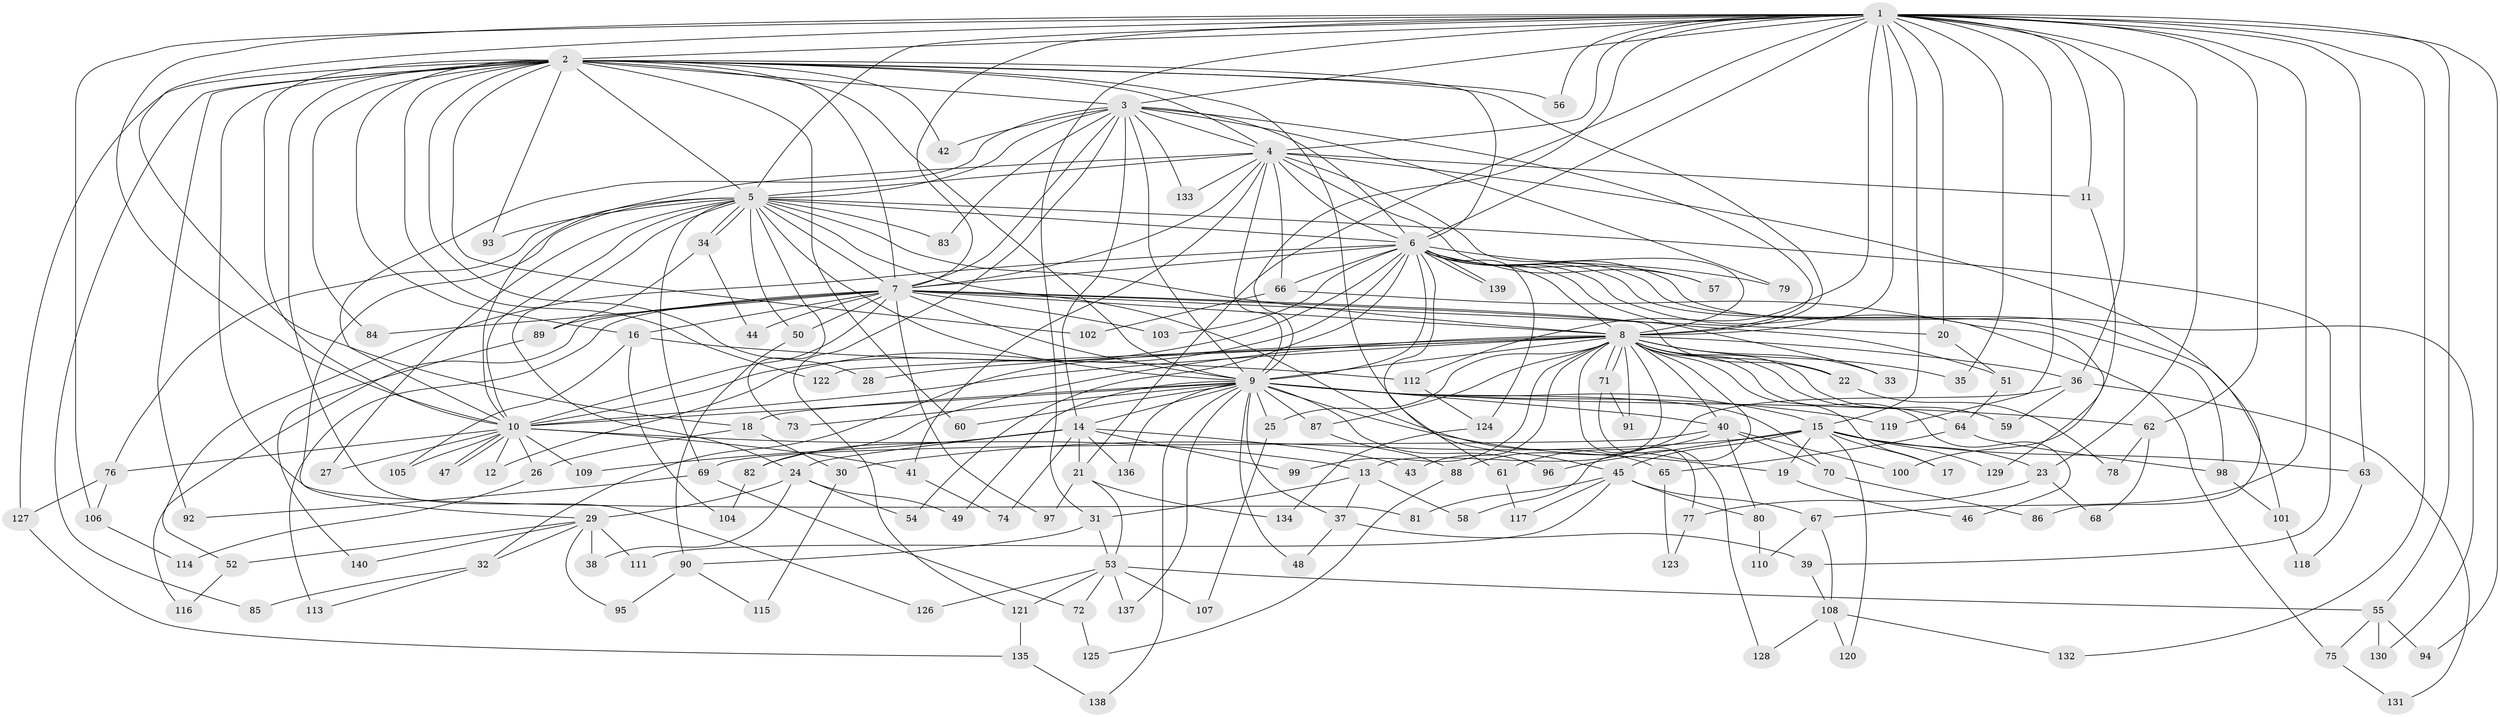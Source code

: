 // Generated by graph-tools (version 1.1) at 2025/34/03/09/25 02:34:57]
// undirected, 140 vertices, 305 edges
graph export_dot {
graph [start="1"]
  node [color=gray90,style=filled];
  1;
  2;
  3;
  4;
  5;
  6;
  7;
  8;
  9;
  10;
  11;
  12;
  13;
  14;
  15;
  16;
  17;
  18;
  19;
  20;
  21;
  22;
  23;
  24;
  25;
  26;
  27;
  28;
  29;
  30;
  31;
  32;
  33;
  34;
  35;
  36;
  37;
  38;
  39;
  40;
  41;
  42;
  43;
  44;
  45;
  46;
  47;
  48;
  49;
  50;
  51;
  52;
  53;
  54;
  55;
  56;
  57;
  58;
  59;
  60;
  61;
  62;
  63;
  64;
  65;
  66;
  67;
  68;
  69;
  70;
  71;
  72;
  73;
  74;
  75;
  76;
  77;
  78;
  79;
  80;
  81;
  82;
  83;
  84;
  85;
  86;
  87;
  88;
  89;
  90;
  91;
  92;
  93;
  94;
  95;
  96;
  97;
  98;
  99;
  100;
  101;
  102;
  103;
  104;
  105;
  106;
  107;
  108;
  109;
  110;
  111;
  112;
  113;
  114;
  115;
  116;
  117;
  118;
  119;
  120;
  121;
  122;
  123;
  124;
  125;
  126;
  127;
  128;
  129;
  130;
  131;
  132;
  133;
  134;
  135;
  136;
  137;
  138;
  139;
  140;
  1 -- 2;
  1 -- 3;
  1 -- 4;
  1 -- 5;
  1 -- 6;
  1 -- 7;
  1 -- 8;
  1 -- 9;
  1 -- 10;
  1 -- 11;
  1 -- 15;
  1 -- 18;
  1 -- 20;
  1 -- 21;
  1 -- 23;
  1 -- 31;
  1 -- 35;
  1 -- 36;
  1 -- 55;
  1 -- 56;
  1 -- 62;
  1 -- 63;
  1 -- 67;
  1 -- 94;
  1 -- 106;
  1 -- 112;
  1 -- 119;
  1 -- 132;
  2 -- 3;
  2 -- 4;
  2 -- 5;
  2 -- 6;
  2 -- 7;
  2 -- 8;
  2 -- 9;
  2 -- 10;
  2 -- 16;
  2 -- 28;
  2 -- 42;
  2 -- 45;
  2 -- 56;
  2 -- 60;
  2 -- 81;
  2 -- 84;
  2 -- 85;
  2 -- 92;
  2 -- 93;
  2 -- 102;
  2 -- 122;
  2 -- 126;
  2 -- 127;
  3 -- 4;
  3 -- 5;
  3 -- 6;
  3 -- 7;
  3 -- 8;
  3 -- 9;
  3 -- 10;
  3 -- 14;
  3 -- 42;
  3 -- 79;
  3 -- 83;
  3 -- 121;
  3 -- 133;
  4 -- 5;
  4 -- 6;
  4 -- 7;
  4 -- 8;
  4 -- 9;
  4 -- 10;
  4 -- 11;
  4 -- 41;
  4 -- 57;
  4 -- 66;
  4 -- 86;
  4 -- 133;
  5 -- 6;
  5 -- 7;
  5 -- 8;
  5 -- 9;
  5 -- 10;
  5 -- 24;
  5 -- 27;
  5 -- 29;
  5 -- 34;
  5 -- 34;
  5 -- 39;
  5 -- 50;
  5 -- 65;
  5 -- 69;
  5 -- 73;
  5 -- 76;
  5 -- 83;
  5 -- 93;
  6 -- 7;
  6 -- 8;
  6 -- 9;
  6 -- 10;
  6 -- 12;
  6 -- 33;
  6 -- 52;
  6 -- 54;
  6 -- 57;
  6 -- 61;
  6 -- 66;
  6 -- 79;
  6 -- 98;
  6 -- 101;
  6 -- 103;
  6 -- 124;
  6 -- 129;
  6 -- 130;
  6 -- 139;
  6 -- 139;
  7 -- 8;
  7 -- 9;
  7 -- 10;
  7 -- 16;
  7 -- 20;
  7 -- 22;
  7 -- 44;
  7 -- 50;
  7 -- 51;
  7 -- 84;
  7 -- 89;
  7 -- 97;
  7 -- 103;
  7 -- 113;
  7 -- 116;
  8 -- 9;
  8 -- 10;
  8 -- 13;
  8 -- 17;
  8 -- 22;
  8 -- 25;
  8 -- 28;
  8 -- 32;
  8 -- 33;
  8 -- 35;
  8 -- 36;
  8 -- 40;
  8 -- 43;
  8 -- 46;
  8 -- 58;
  8 -- 59;
  8 -- 64;
  8 -- 71;
  8 -- 71;
  8 -- 77;
  8 -- 82;
  8 -- 87;
  8 -- 91;
  8 -- 99;
  8 -- 122;
  9 -- 10;
  9 -- 14;
  9 -- 15;
  9 -- 18;
  9 -- 19;
  9 -- 25;
  9 -- 37;
  9 -- 40;
  9 -- 48;
  9 -- 49;
  9 -- 60;
  9 -- 62;
  9 -- 70;
  9 -- 73;
  9 -- 87;
  9 -- 96;
  9 -- 119;
  9 -- 136;
  9 -- 137;
  9 -- 138;
  10 -- 12;
  10 -- 13;
  10 -- 26;
  10 -- 27;
  10 -- 41;
  10 -- 47;
  10 -- 47;
  10 -- 76;
  10 -- 105;
  10 -- 109;
  11 -- 100;
  13 -- 31;
  13 -- 37;
  13 -- 58;
  14 -- 21;
  14 -- 24;
  14 -- 43;
  14 -- 74;
  14 -- 82;
  14 -- 99;
  14 -- 109;
  14 -- 136;
  15 -- 17;
  15 -- 19;
  15 -- 23;
  15 -- 30;
  15 -- 45;
  15 -- 63;
  15 -- 96;
  15 -- 120;
  15 -- 129;
  16 -- 104;
  16 -- 105;
  16 -- 112;
  18 -- 26;
  18 -- 30;
  19 -- 46;
  20 -- 51;
  21 -- 53;
  21 -- 97;
  21 -- 134;
  22 -- 78;
  23 -- 68;
  23 -- 77;
  24 -- 29;
  24 -- 38;
  24 -- 49;
  24 -- 54;
  25 -- 107;
  26 -- 114;
  29 -- 32;
  29 -- 38;
  29 -- 52;
  29 -- 95;
  29 -- 111;
  29 -- 140;
  30 -- 115;
  31 -- 53;
  31 -- 90;
  32 -- 85;
  32 -- 113;
  34 -- 44;
  34 -- 89;
  36 -- 59;
  36 -- 88;
  36 -- 131;
  37 -- 39;
  37 -- 48;
  39 -- 108;
  40 -- 61;
  40 -- 69;
  40 -- 70;
  40 -- 80;
  40 -- 100;
  41 -- 74;
  45 -- 67;
  45 -- 80;
  45 -- 81;
  45 -- 111;
  45 -- 117;
  50 -- 90;
  51 -- 64;
  52 -- 116;
  53 -- 55;
  53 -- 72;
  53 -- 107;
  53 -- 121;
  53 -- 126;
  53 -- 137;
  55 -- 75;
  55 -- 94;
  55 -- 130;
  61 -- 117;
  62 -- 68;
  62 -- 78;
  63 -- 118;
  64 -- 65;
  64 -- 98;
  65 -- 123;
  66 -- 75;
  66 -- 102;
  67 -- 108;
  67 -- 110;
  69 -- 72;
  69 -- 92;
  70 -- 86;
  71 -- 91;
  71 -- 128;
  72 -- 125;
  75 -- 131;
  76 -- 106;
  76 -- 127;
  77 -- 123;
  80 -- 110;
  82 -- 104;
  87 -- 88;
  88 -- 125;
  89 -- 140;
  90 -- 95;
  90 -- 115;
  98 -- 101;
  101 -- 118;
  106 -- 114;
  108 -- 120;
  108 -- 128;
  108 -- 132;
  112 -- 124;
  121 -- 135;
  124 -- 134;
  127 -- 135;
  135 -- 138;
}
